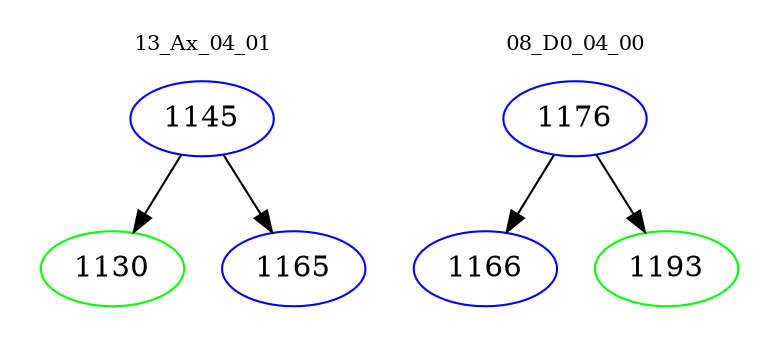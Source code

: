 digraph{
subgraph cluster_0 {
color = white
label = "13_Ax_04_01";
fontsize=10;
T0_1145 [label="1145", color="blue"]
T0_1145 -> T0_1130 [color="black"]
T0_1130 [label="1130", color="green"]
T0_1145 -> T0_1165 [color="black"]
T0_1165 [label="1165", color="blue"]
}
subgraph cluster_1 {
color = white
label = "08_D0_04_00";
fontsize=10;
T1_1176 [label="1176", color="blue"]
T1_1176 -> T1_1166 [color="black"]
T1_1166 [label="1166", color="blue"]
T1_1176 -> T1_1193 [color="black"]
T1_1193 [label="1193", color="green"]
}
}
